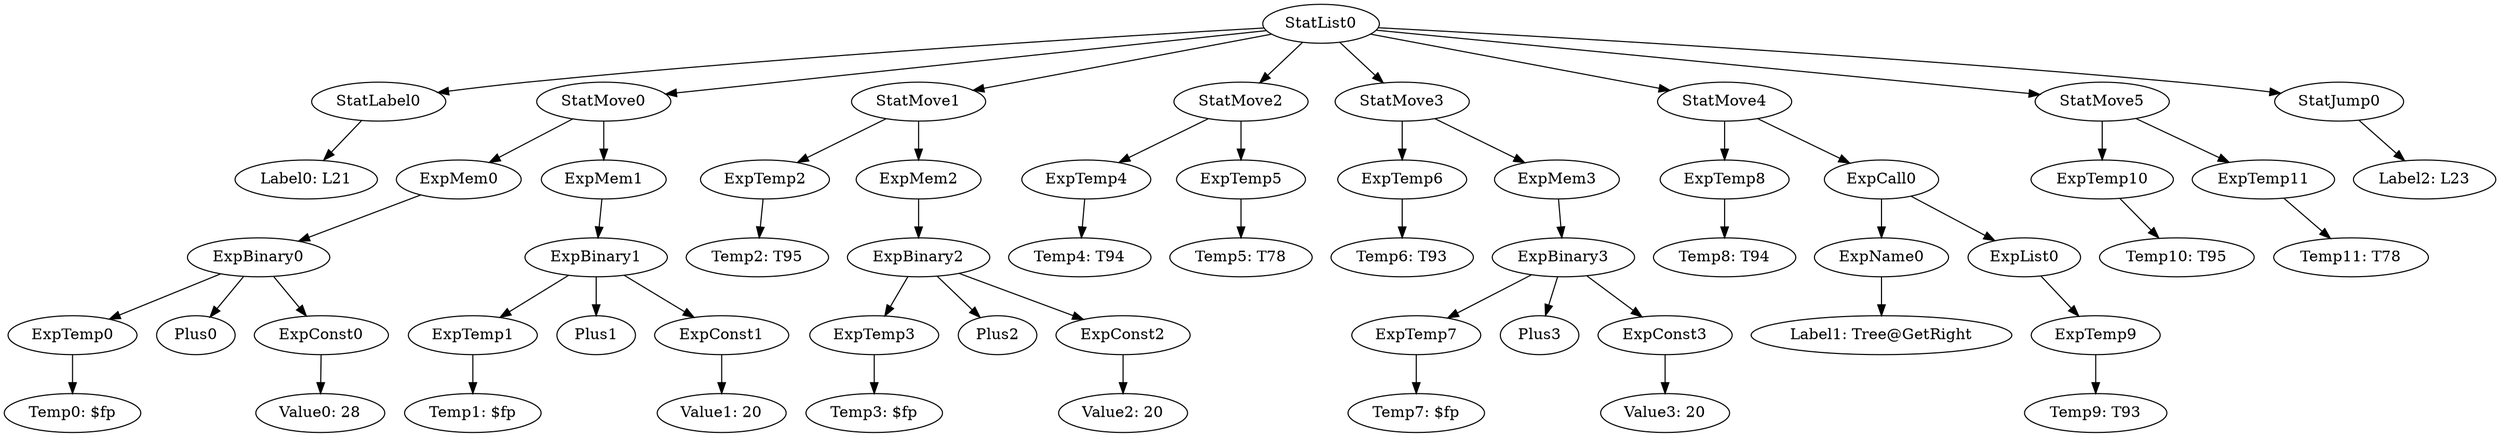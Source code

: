 digraph {
	ordering = out;
	ExpList0 -> ExpTemp9;
	ExpTemp9 -> "Temp9: T93";
	ExpName0 -> "Label1: Tree@GetRight";
	ExpMem3 -> ExpBinary3;
	ExpConst3 -> "Value3: 20";
	ExpBinary3 -> ExpTemp7;
	ExpBinary3 -> Plus3;
	ExpBinary3 -> ExpConst3;
	StatMove5 -> ExpTemp10;
	StatMove5 -> ExpTemp11;
	ExpConst1 -> "Value1: 20";
	ExpTemp8 -> "Temp8: T94";
	StatMove1 -> ExpTemp2;
	StatMove1 -> ExpMem2;
	ExpBinary1 -> ExpTemp1;
	ExpBinary1 -> Plus1;
	ExpBinary1 -> ExpConst1;
	StatMove4 -> ExpTemp8;
	StatMove4 -> ExpCall0;
	ExpMem0 -> ExpBinary0;
	ExpConst0 -> "Value0: 28";
	ExpMem1 -> ExpBinary1;
	StatLabel0 -> "Label0: L21";
	StatList0 -> StatLabel0;
	StatList0 -> StatMove0;
	StatList0 -> StatMove1;
	StatList0 -> StatMove2;
	StatList0 -> StatMove3;
	StatList0 -> StatMove4;
	StatList0 -> StatMove5;
	StatList0 -> StatJump0;
	ExpTemp0 -> "Temp0: $fp";
	StatJump0 -> "Label2: L23";
	ExpCall0 -> ExpName0;
	ExpCall0 -> ExpList0;
	ExpMem2 -> ExpBinary2;
	StatMove0 -> ExpMem0;
	StatMove0 -> ExpMem1;
	ExpBinary0 -> ExpTemp0;
	ExpBinary0 -> Plus0;
	ExpBinary0 -> ExpConst0;
	ExpTemp10 -> "Temp10: T95";
	ExpTemp2 -> "Temp2: T95";
	StatMove2 -> ExpTemp4;
	StatMove2 -> ExpTemp5;
	ExpTemp3 -> "Temp3: $fp";
	ExpBinary2 -> ExpTemp3;
	ExpBinary2 -> Plus2;
	ExpBinary2 -> ExpConst2;
	ExpTemp7 -> "Temp7: $fp";
	ExpTemp4 -> "Temp4: T94";
	ExpConst2 -> "Value2: 20";
	ExpTemp6 -> "Temp6: T93";
	ExpTemp1 -> "Temp1: $fp";
	ExpTemp5 -> "Temp5: T78";
	ExpTemp11 -> "Temp11: T78";
	StatMove3 -> ExpTemp6;
	StatMove3 -> ExpMem3;
}

